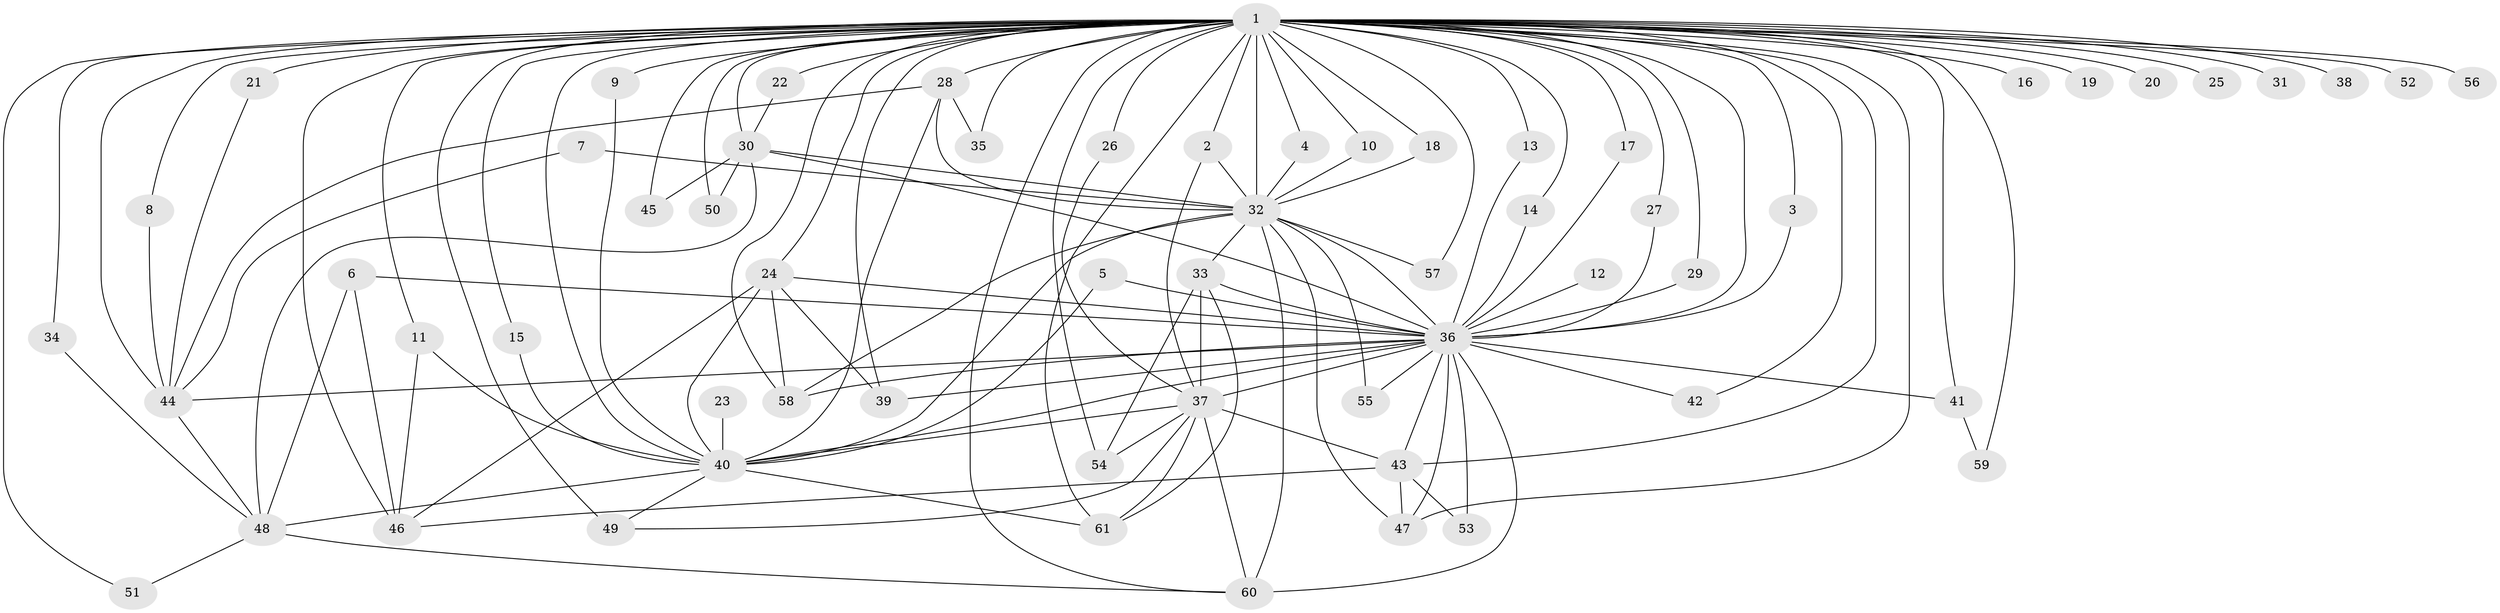 // original degree distribution, {12: 0.00847457627118644, 22: 0.01694915254237288, 25: 0.00847457627118644, 11: 0.00847457627118644, 26: 0.00847457627118644, 28: 0.00847457627118644, 38: 0.00847457627118644, 21: 0.00847457627118644, 18: 0.00847457627118644, 5: 0.03389830508474576, 3: 0.1694915254237288, 6: 0.00847457627118644, 4: 0.1016949152542373, 2: 0.5677966101694916, 8: 0.00847457627118644, 7: 0.01694915254237288, 9: 0.00847457627118644}
// Generated by graph-tools (version 1.1) at 2025/49/03/09/25 03:49:32]
// undirected, 61 vertices, 133 edges
graph export_dot {
graph [start="1"]
  node [color=gray90,style=filled];
  1;
  2;
  3;
  4;
  5;
  6;
  7;
  8;
  9;
  10;
  11;
  12;
  13;
  14;
  15;
  16;
  17;
  18;
  19;
  20;
  21;
  22;
  23;
  24;
  25;
  26;
  27;
  28;
  29;
  30;
  31;
  32;
  33;
  34;
  35;
  36;
  37;
  38;
  39;
  40;
  41;
  42;
  43;
  44;
  45;
  46;
  47;
  48;
  49;
  50;
  51;
  52;
  53;
  54;
  55;
  56;
  57;
  58;
  59;
  60;
  61;
  1 -- 2 [weight=1.0];
  1 -- 3 [weight=1.0];
  1 -- 4 [weight=1.0];
  1 -- 8 [weight=1.0];
  1 -- 9 [weight=2.0];
  1 -- 10 [weight=1.0];
  1 -- 11 [weight=2.0];
  1 -- 13 [weight=1.0];
  1 -- 14 [weight=1.0];
  1 -- 15 [weight=1.0];
  1 -- 16 [weight=2.0];
  1 -- 17 [weight=1.0];
  1 -- 18 [weight=1.0];
  1 -- 19 [weight=2.0];
  1 -- 20 [weight=2.0];
  1 -- 21 [weight=2.0];
  1 -- 22 [weight=4.0];
  1 -- 24 [weight=2.0];
  1 -- 25 [weight=1.0];
  1 -- 26 [weight=1.0];
  1 -- 27 [weight=1.0];
  1 -- 28 [weight=1.0];
  1 -- 29 [weight=1.0];
  1 -- 30 [weight=2.0];
  1 -- 31 [weight=2.0];
  1 -- 32 [weight=12.0];
  1 -- 34 [weight=1.0];
  1 -- 35 [weight=2.0];
  1 -- 36 [weight=8.0];
  1 -- 38 [weight=2.0];
  1 -- 39 [weight=1.0];
  1 -- 40 [weight=4.0];
  1 -- 41 [weight=3.0];
  1 -- 42 [weight=1.0];
  1 -- 43 [weight=2.0];
  1 -- 44 [weight=3.0];
  1 -- 45 [weight=1.0];
  1 -- 46 [weight=1.0];
  1 -- 47 [weight=3.0];
  1 -- 49 [weight=2.0];
  1 -- 50 [weight=1.0];
  1 -- 51 [weight=1.0];
  1 -- 52 [weight=2.0];
  1 -- 54 [weight=2.0];
  1 -- 56 [weight=2.0];
  1 -- 57 [weight=1.0];
  1 -- 58 [weight=2.0];
  1 -- 59 [weight=1.0];
  1 -- 60 [weight=1.0];
  1 -- 61 [weight=1.0];
  2 -- 32 [weight=1.0];
  2 -- 37 [weight=1.0];
  3 -- 36 [weight=1.0];
  4 -- 32 [weight=1.0];
  5 -- 36 [weight=1.0];
  5 -- 40 [weight=1.0];
  6 -- 36 [weight=2.0];
  6 -- 46 [weight=1.0];
  6 -- 48 [weight=1.0];
  7 -- 32 [weight=1.0];
  7 -- 44 [weight=1.0];
  8 -- 44 [weight=1.0];
  9 -- 40 [weight=1.0];
  10 -- 32 [weight=1.0];
  11 -- 40 [weight=1.0];
  11 -- 46 [weight=1.0];
  12 -- 36 [weight=2.0];
  13 -- 36 [weight=1.0];
  14 -- 36 [weight=1.0];
  15 -- 40 [weight=1.0];
  17 -- 36 [weight=1.0];
  18 -- 32 [weight=1.0];
  21 -- 44 [weight=1.0];
  22 -- 30 [weight=1.0];
  23 -- 40 [weight=1.0];
  24 -- 36 [weight=1.0];
  24 -- 39 [weight=1.0];
  24 -- 40 [weight=1.0];
  24 -- 46 [weight=1.0];
  24 -- 58 [weight=1.0];
  26 -- 37 [weight=1.0];
  27 -- 36 [weight=1.0];
  28 -- 32 [weight=1.0];
  28 -- 35 [weight=1.0];
  28 -- 40 [weight=1.0];
  28 -- 44 [weight=1.0];
  29 -- 36 [weight=1.0];
  30 -- 32 [weight=1.0];
  30 -- 36 [weight=1.0];
  30 -- 45 [weight=1.0];
  30 -- 48 [weight=1.0];
  30 -- 50 [weight=1.0];
  32 -- 33 [weight=1.0];
  32 -- 36 [weight=6.0];
  32 -- 40 [weight=3.0];
  32 -- 47 [weight=1.0];
  32 -- 55 [weight=2.0];
  32 -- 57 [weight=1.0];
  32 -- 58 [weight=1.0];
  32 -- 60 [weight=1.0];
  33 -- 36 [weight=2.0];
  33 -- 37 [weight=1.0];
  33 -- 54 [weight=1.0];
  33 -- 61 [weight=1.0];
  34 -- 48 [weight=1.0];
  36 -- 37 [weight=1.0];
  36 -- 39 [weight=1.0];
  36 -- 40 [weight=3.0];
  36 -- 41 [weight=2.0];
  36 -- 42 [weight=1.0];
  36 -- 43 [weight=1.0];
  36 -- 44 [weight=1.0];
  36 -- 47 [weight=1.0];
  36 -- 53 [weight=1.0];
  36 -- 55 [weight=1.0];
  36 -- 58 [weight=1.0];
  36 -- 60 [weight=2.0];
  37 -- 40 [weight=1.0];
  37 -- 43 [weight=1.0];
  37 -- 49 [weight=1.0];
  37 -- 54 [weight=1.0];
  37 -- 60 [weight=1.0];
  37 -- 61 [weight=1.0];
  40 -- 48 [weight=1.0];
  40 -- 49 [weight=1.0];
  40 -- 61 [weight=1.0];
  41 -- 59 [weight=1.0];
  43 -- 46 [weight=1.0];
  43 -- 47 [weight=1.0];
  43 -- 53 [weight=1.0];
  44 -- 48 [weight=1.0];
  48 -- 51 [weight=1.0];
  48 -- 60 [weight=1.0];
}

